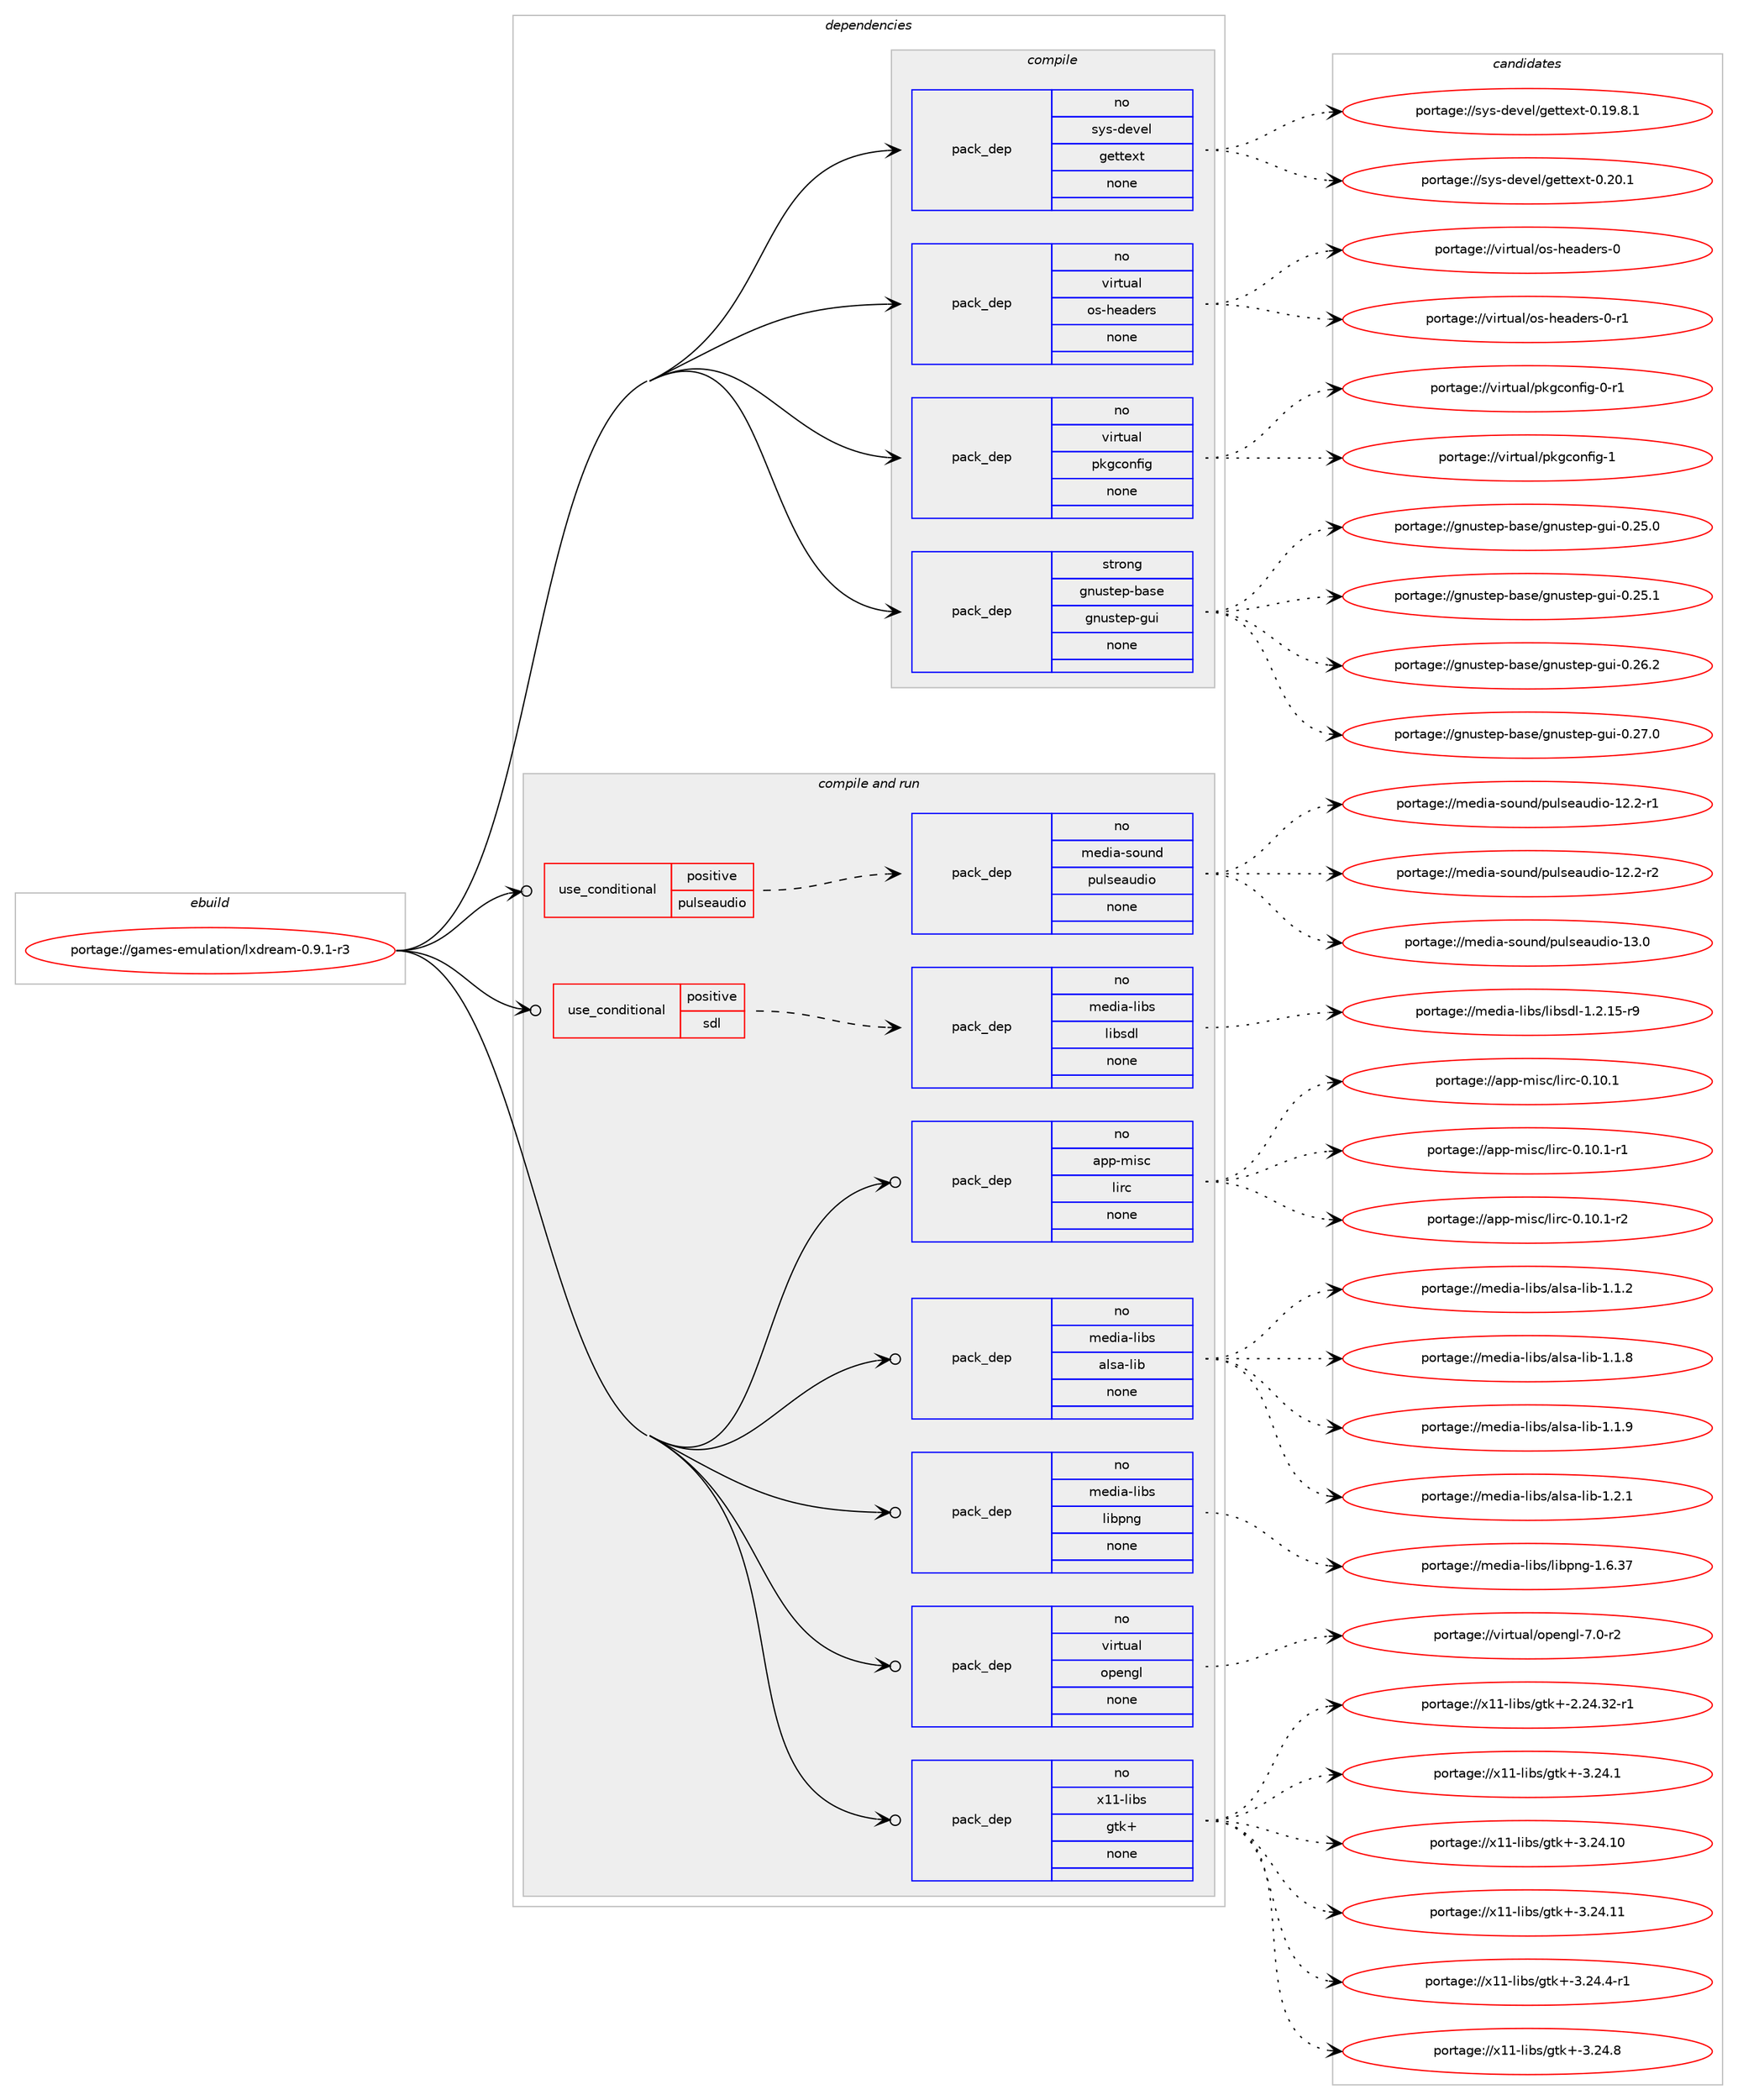 digraph prolog {

# *************
# Graph options
# *************

newrank=true;
concentrate=true;
compound=true;
graph [rankdir=LR,fontname=Helvetica,fontsize=10,ranksep=1.5];#, ranksep=2.5, nodesep=0.2];
edge  [arrowhead=vee];
node  [fontname=Helvetica,fontsize=10];

# **********
# The ebuild
# **********

subgraph cluster_leftcol {
color=gray;
rank=same;
label=<<i>ebuild</i>>;
id [label="portage://games-emulation/lxdream-0.9.1-r3", color=red, width=4, href="../games-emulation/lxdream-0.9.1-r3.svg"];
}

# ****************
# The dependencies
# ****************

subgraph cluster_midcol {
color=gray;
label=<<i>dependencies</i>>;
subgraph cluster_compile {
fillcolor="#eeeeee";
style=filled;
label=<<i>compile</i>>;
subgraph pack194714 {
dependency271399 [label=<<TABLE BORDER="0" CELLBORDER="1" CELLSPACING="0" CELLPADDING="4" WIDTH="220"><TR><TD ROWSPAN="6" CELLPADDING="30">pack_dep</TD></TR><TR><TD WIDTH="110">no</TD></TR><TR><TD>sys-devel</TD></TR><TR><TD>gettext</TD></TR><TR><TD>none</TD></TR><TR><TD></TD></TR></TABLE>>, shape=none, color=blue];
}
id:e -> dependency271399:w [weight=20,style="solid",arrowhead="vee"];
subgraph pack194715 {
dependency271400 [label=<<TABLE BORDER="0" CELLBORDER="1" CELLSPACING="0" CELLPADDING="4" WIDTH="220"><TR><TD ROWSPAN="6" CELLPADDING="30">pack_dep</TD></TR><TR><TD WIDTH="110">no</TD></TR><TR><TD>virtual</TD></TR><TR><TD>os-headers</TD></TR><TR><TD>none</TD></TR><TR><TD></TD></TR></TABLE>>, shape=none, color=blue];
}
id:e -> dependency271400:w [weight=20,style="solid",arrowhead="vee"];
subgraph pack194716 {
dependency271401 [label=<<TABLE BORDER="0" CELLBORDER="1" CELLSPACING="0" CELLPADDING="4" WIDTH="220"><TR><TD ROWSPAN="6" CELLPADDING="30">pack_dep</TD></TR><TR><TD WIDTH="110">no</TD></TR><TR><TD>virtual</TD></TR><TR><TD>pkgconfig</TD></TR><TR><TD>none</TD></TR><TR><TD></TD></TR></TABLE>>, shape=none, color=blue];
}
id:e -> dependency271401:w [weight=20,style="solid",arrowhead="vee"];
subgraph pack194717 {
dependency271402 [label=<<TABLE BORDER="0" CELLBORDER="1" CELLSPACING="0" CELLPADDING="4" WIDTH="220"><TR><TD ROWSPAN="6" CELLPADDING="30">pack_dep</TD></TR><TR><TD WIDTH="110">strong</TD></TR><TR><TD>gnustep-base</TD></TR><TR><TD>gnustep-gui</TD></TR><TR><TD>none</TD></TR><TR><TD></TD></TR></TABLE>>, shape=none, color=blue];
}
id:e -> dependency271402:w [weight=20,style="solid",arrowhead="vee"];
}
subgraph cluster_compileandrun {
fillcolor="#eeeeee";
style=filled;
label=<<i>compile and run</i>>;
subgraph cond72857 {
dependency271403 [label=<<TABLE BORDER="0" CELLBORDER="1" CELLSPACING="0" CELLPADDING="4"><TR><TD ROWSPAN="3" CELLPADDING="10">use_conditional</TD></TR><TR><TD>positive</TD></TR><TR><TD>pulseaudio</TD></TR></TABLE>>, shape=none, color=red];
subgraph pack194718 {
dependency271404 [label=<<TABLE BORDER="0" CELLBORDER="1" CELLSPACING="0" CELLPADDING="4" WIDTH="220"><TR><TD ROWSPAN="6" CELLPADDING="30">pack_dep</TD></TR><TR><TD WIDTH="110">no</TD></TR><TR><TD>media-sound</TD></TR><TR><TD>pulseaudio</TD></TR><TR><TD>none</TD></TR><TR><TD></TD></TR></TABLE>>, shape=none, color=blue];
}
dependency271403:e -> dependency271404:w [weight=20,style="dashed",arrowhead="vee"];
}
id:e -> dependency271403:w [weight=20,style="solid",arrowhead="odotvee"];
subgraph cond72858 {
dependency271405 [label=<<TABLE BORDER="0" CELLBORDER="1" CELLSPACING="0" CELLPADDING="4"><TR><TD ROWSPAN="3" CELLPADDING="10">use_conditional</TD></TR><TR><TD>positive</TD></TR><TR><TD>sdl</TD></TR></TABLE>>, shape=none, color=red];
subgraph pack194719 {
dependency271406 [label=<<TABLE BORDER="0" CELLBORDER="1" CELLSPACING="0" CELLPADDING="4" WIDTH="220"><TR><TD ROWSPAN="6" CELLPADDING="30">pack_dep</TD></TR><TR><TD WIDTH="110">no</TD></TR><TR><TD>media-libs</TD></TR><TR><TD>libsdl</TD></TR><TR><TD>none</TD></TR><TR><TD></TD></TR></TABLE>>, shape=none, color=blue];
}
dependency271405:e -> dependency271406:w [weight=20,style="dashed",arrowhead="vee"];
}
id:e -> dependency271405:w [weight=20,style="solid",arrowhead="odotvee"];
subgraph pack194720 {
dependency271407 [label=<<TABLE BORDER="0" CELLBORDER="1" CELLSPACING="0" CELLPADDING="4" WIDTH="220"><TR><TD ROWSPAN="6" CELLPADDING="30">pack_dep</TD></TR><TR><TD WIDTH="110">no</TD></TR><TR><TD>app-misc</TD></TR><TR><TD>lirc</TD></TR><TR><TD>none</TD></TR><TR><TD></TD></TR></TABLE>>, shape=none, color=blue];
}
id:e -> dependency271407:w [weight=20,style="solid",arrowhead="odotvee"];
subgraph pack194721 {
dependency271408 [label=<<TABLE BORDER="0" CELLBORDER="1" CELLSPACING="0" CELLPADDING="4" WIDTH="220"><TR><TD ROWSPAN="6" CELLPADDING="30">pack_dep</TD></TR><TR><TD WIDTH="110">no</TD></TR><TR><TD>media-libs</TD></TR><TR><TD>alsa-lib</TD></TR><TR><TD>none</TD></TR><TR><TD></TD></TR></TABLE>>, shape=none, color=blue];
}
id:e -> dependency271408:w [weight=20,style="solid",arrowhead="odotvee"];
subgraph pack194722 {
dependency271409 [label=<<TABLE BORDER="0" CELLBORDER="1" CELLSPACING="0" CELLPADDING="4" WIDTH="220"><TR><TD ROWSPAN="6" CELLPADDING="30">pack_dep</TD></TR><TR><TD WIDTH="110">no</TD></TR><TR><TD>media-libs</TD></TR><TR><TD>libpng</TD></TR><TR><TD>none</TD></TR><TR><TD></TD></TR></TABLE>>, shape=none, color=blue];
}
id:e -> dependency271409:w [weight=20,style="solid",arrowhead="odotvee"];
subgraph pack194723 {
dependency271410 [label=<<TABLE BORDER="0" CELLBORDER="1" CELLSPACING="0" CELLPADDING="4" WIDTH="220"><TR><TD ROWSPAN="6" CELLPADDING="30">pack_dep</TD></TR><TR><TD WIDTH="110">no</TD></TR><TR><TD>virtual</TD></TR><TR><TD>opengl</TD></TR><TR><TD>none</TD></TR><TR><TD></TD></TR></TABLE>>, shape=none, color=blue];
}
id:e -> dependency271410:w [weight=20,style="solid",arrowhead="odotvee"];
subgraph pack194724 {
dependency271411 [label=<<TABLE BORDER="0" CELLBORDER="1" CELLSPACING="0" CELLPADDING="4" WIDTH="220"><TR><TD ROWSPAN="6" CELLPADDING="30">pack_dep</TD></TR><TR><TD WIDTH="110">no</TD></TR><TR><TD>x11-libs</TD></TR><TR><TD>gtk+</TD></TR><TR><TD>none</TD></TR><TR><TD></TD></TR></TABLE>>, shape=none, color=blue];
}
id:e -> dependency271411:w [weight=20,style="solid",arrowhead="odotvee"];
}
subgraph cluster_run {
fillcolor="#eeeeee";
style=filled;
label=<<i>run</i>>;
}
}

# **************
# The candidates
# **************

subgraph cluster_choices {
rank=same;
color=gray;
label=<<i>candidates</i>>;

subgraph choice194714 {
color=black;
nodesep=1;
choiceportage1151211154510010111810110847103101116116101120116454846495746564649 [label="portage://sys-devel/gettext-0.19.8.1", color=red, width=4,href="../sys-devel/gettext-0.19.8.1.svg"];
choiceportage115121115451001011181011084710310111611610112011645484650484649 [label="portage://sys-devel/gettext-0.20.1", color=red, width=4,href="../sys-devel/gettext-0.20.1.svg"];
dependency271399:e -> choiceportage1151211154510010111810110847103101116116101120116454846495746564649:w [style=dotted,weight="100"];
dependency271399:e -> choiceportage115121115451001011181011084710310111611610112011645484650484649:w [style=dotted,weight="100"];
}
subgraph choice194715 {
color=black;
nodesep=1;
choiceportage118105114116117971084711111545104101971001011141154548 [label="portage://virtual/os-headers-0", color=red, width=4,href="../virtual/os-headers-0.svg"];
choiceportage1181051141161179710847111115451041019710010111411545484511449 [label="portage://virtual/os-headers-0-r1", color=red, width=4,href="../virtual/os-headers-0-r1.svg"];
dependency271400:e -> choiceportage118105114116117971084711111545104101971001011141154548:w [style=dotted,weight="100"];
dependency271400:e -> choiceportage1181051141161179710847111115451041019710010111411545484511449:w [style=dotted,weight="100"];
}
subgraph choice194716 {
color=black;
nodesep=1;
choiceportage11810511411611797108471121071039911111010210510345484511449 [label="portage://virtual/pkgconfig-0-r1", color=red, width=4,href="../virtual/pkgconfig-0-r1.svg"];
choiceportage1181051141161179710847112107103991111101021051034549 [label="portage://virtual/pkgconfig-1", color=red, width=4,href="../virtual/pkgconfig-1.svg"];
dependency271401:e -> choiceportage11810511411611797108471121071039911111010210510345484511449:w [style=dotted,weight="100"];
dependency271401:e -> choiceportage1181051141161179710847112107103991111101021051034549:w [style=dotted,weight="100"];
}
subgraph choice194717 {
color=black;
nodesep=1;
choiceportage103110117115116101112459897115101471031101171151161011124510311710545484650534648 [label="portage://gnustep-base/gnustep-gui-0.25.0", color=red, width=4,href="../gnustep-base/gnustep-gui-0.25.0.svg"];
choiceportage103110117115116101112459897115101471031101171151161011124510311710545484650534649 [label="portage://gnustep-base/gnustep-gui-0.25.1", color=red, width=4,href="../gnustep-base/gnustep-gui-0.25.1.svg"];
choiceportage103110117115116101112459897115101471031101171151161011124510311710545484650544650 [label="portage://gnustep-base/gnustep-gui-0.26.2", color=red, width=4,href="../gnustep-base/gnustep-gui-0.26.2.svg"];
choiceportage103110117115116101112459897115101471031101171151161011124510311710545484650554648 [label="portage://gnustep-base/gnustep-gui-0.27.0", color=red, width=4,href="../gnustep-base/gnustep-gui-0.27.0.svg"];
dependency271402:e -> choiceportage103110117115116101112459897115101471031101171151161011124510311710545484650534648:w [style=dotted,weight="100"];
dependency271402:e -> choiceportage103110117115116101112459897115101471031101171151161011124510311710545484650534649:w [style=dotted,weight="100"];
dependency271402:e -> choiceportage103110117115116101112459897115101471031101171151161011124510311710545484650544650:w [style=dotted,weight="100"];
dependency271402:e -> choiceportage103110117115116101112459897115101471031101171151161011124510311710545484650554648:w [style=dotted,weight="100"];
}
subgraph choice194718 {
color=black;
nodesep=1;
choiceportage1091011001059745115111117110100471121171081151019711710010511145495046504511449 [label="portage://media-sound/pulseaudio-12.2-r1", color=red, width=4,href="../media-sound/pulseaudio-12.2-r1.svg"];
choiceportage1091011001059745115111117110100471121171081151019711710010511145495046504511450 [label="portage://media-sound/pulseaudio-12.2-r2", color=red, width=4,href="../media-sound/pulseaudio-12.2-r2.svg"];
choiceportage109101100105974511511111711010047112117108115101971171001051114549514648 [label="portage://media-sound/pulseaudio-13.0", color=red, width=4,href="../media-sound/pulseaudio-13.0.svg"];
dependency271404:e -> choiceportage1091011001059745115111117110100471121171081151019711710010511145495046504511449:w [style=dotted,weight="100"];
dependency271404:e -> choiceportage1091011001059745115111117110100471121171081151019711710010511145495046504511450:w [style=dotted,weight="100"];
dependency271404:e -> choiceportage109101100105974511511111711010047112117108115101971171001051114549514648:w [style=dotted,weight="100"];
}
subgraph choice194719 {
color=black;
nodesep=1;
choiceportage1091011001059745108105981154710810598115100108454946504649534511457 [label="portage://media-libs/libsdl-1.2.15-r9", color=red, width=4,href="../media-libs/libsdl-1.2.15-r9.svg"];
dependency271406:e -> choiceportage1091011001059745108105981154710810598115100108454946504649534511457:w [style=dotted,weight="100"];
}
subgraph choice194720 {
color=black;
nodesep=1;
choiceportage971121124510910511599471081051149945484649484649 [label="portage://app-misc/lirc-0.10.1", color=red, width=4,href="../app-misc/lirc-0.10.1.svg"];
choiceportage9711211245109105115994710810511499454846494846494511449 [label="portage://app-misc/lirc-0.10.1-r1", color=red, width=4,href="../app-misc/lirc-0.10.1-r1.svg"];
choiceportage9711211245109105115994710810511499454846494846494511450 [label="portage://app-misc/lirc-0.10.1-r2", color=red, width=4,href="../app-misc/lirc-0.10.1-r2.svg"];
dependency271407:e -> choiceportage971121124510910511599471081051149945484649484649:w [style=dotted,weight="100"];
dependency271407:e -> choiceportage9711211245109105115994710810511499454846494846494511449:w [style=dotted,weight="100"];
dependency271407:e -> choiceportage9711211245109105115994710810511499454846494846494511450:w [style=dotted,weight="100"];
}
subgraph choice194721 {
color=black;
nodesep=1;
choiceportage1091011001059745108105981154797108115974510810598454946494650 [label="portage://media-libs/alsa-lib-1.1.2", color=red, width=4,href="../media-libs/alsa-lib-1.1.2.svg"];
choiceportage1091011001059745108105981154797108115974510810598454946494656 [label="portage://media-libs/alsa-lib-1.1.8", color=red, width=4,href="../media-libs/alsa-lib-1.1.8.svg"];
choiceportage1091011001059745108105981154797108115974510810598454946494657 [label="portage://media-libs/alsa-lib-1.1.9", color=red, width=4,href="../media-libs/alsa-lib-1.1.9.svg"];
choiceportage1091011001059745108105981154797108115974510810598454946504649 [label="portage://media-libs/alsa-lib-1.2.1", color=red, width=4,href="../media-libs/alsa-lib-1.2.1.svg"];
dependency271408:e -> choiceportage1091011001059745108105981154797108115974510810598454946494650:w [style=dotted,weight="100"];
dependency271408:e -> choiceportage1091011001059745108105981154797108115974510810598454946494656:w [style=dotted,weight="100"];
dependency271408:e -> choiceportage1091011001059745108105981154797108115974510810598454946494657:w [style=dotted,weight="100"];
dependency271408:e -> choiceportage1091011001059745108105981154797108115974510810598454946504649:w [style=dotted,weight="100"];
}
subgraph choice194722 {
color=black;
nodesep=1;
choiceportage109101100105974510810598115471081059811211010345494654465155 [label="portage://media-libs/libpng-1.6.37", color=red, width=4,href="../media-libs/libpng-1.6.37.svg"];
dependency271409:e -> choiceportage109101100105974510810598115471081059811211010345494654465155:w [style=dotted,weight="100"];
}
subgraph choice194723 {
color=black;
nodesep=1;
choiceportage1181051141161179710847111112101110103108455546484511450 [label="portage://virtual/opengl-7.0-r2", color=red, width=4,href="../virtual/opengl-7.0-r2.svg"];
dependency271410:e -> choiceportage1181051141161179710847111112101110103108455546484511450:w [style=dotted,weight="100"];
}
subgraph choice194724 {
color=black;
nodesep=1;
choiceportage12049494510810598115471031161074345504650524651504511449 [label="portage://x11-libs/gtk+-2.24.32-r1", color=red, width=4,href="../x11-libs/gtk+-2.24.32-r1.svg"];
choiceportage12049494510810598115471031161074345514650524649 [label="portage://x11-libs/gtk+-3.24.1", color=red, width=4,href="../x11-libs/gtk+-3.24.1.svg"];
choiceportage1204949451081059811547103116107434551465052464948 [label="portage://x11-libs/gtk+-3.24.10", color=red, width=4,href="../x11-libs/gtk+-3.24.10.svg"];
choiceportage1204949451081059811547103116107434551465052464949 [label="portage://x11-libs/gtk+-3.24.11", color=red, width=4,href="../x11-libs/gtk+-3.24.11.svg"];
choiceportage120494945108105981154710311610743455146505246524511449 [label="portage://x11-libs/gtk+-3.24.4-r1", color=red, width=4,href="../x11-libs/gtk+-3.24.4-r1.svg"];
choiceportage12049494510810598115471031161074345514650524656 [label="portage://x11-libs/gtk+-3.24.8", color=red, width=4,href="../x11-libs/gtk+-3.24.8.svg"];
dependency271411:e -> choiceportage12049494510810598115471031161074345504650524651504511449:w [style=dotted,weight="100"];
dependency271411:e -> choiceportage12049494510810598115471031161074345514650524649:w [style=dotted,weight="100"];
dependency271411:e -> choiceportage1204949451081059811547103116107434551465052464948:w [style=dotted,weight="100"];
dependency271411:e -> choiceportage1204949451081059811547103116107434551465052464949:w [style=dotted,weight="100"];
dependency271411:e -> choiceportage120494945108105981154710311610743455146505246524511449:w [style=dotted,weight="100"];
dependency271411:e -> choiceportage12049494510810598115471031161074345514650524656:w [style=dotted,weight="100"];
}
}

}
